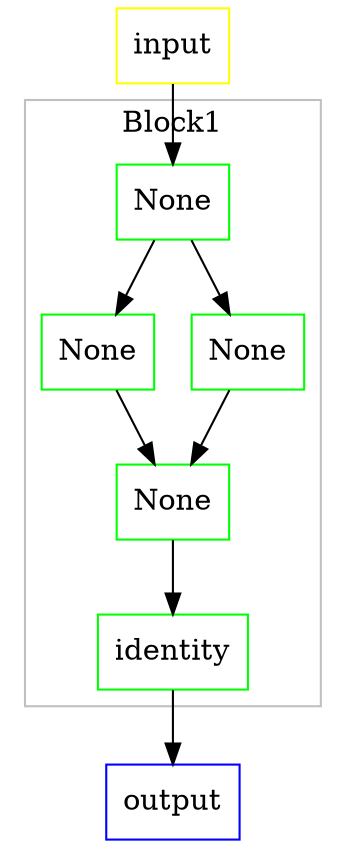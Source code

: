 digraph G {
    0[style=solid,color=yellow,shape=box,label="input"];

    subgraph cluster_0 {
    color=gray;
    node [style=solid,color=green,shape=box];
    10[label="None"];
    11[label="None"];
    12[label="None"];
    13[label="None"];
    14[label="identity"];
    label = "Block1";
    }

    1[style=solid,color=blue,shape=box,label="output"];
    0 -> 10

    10 -> 11,13
    11 -> 12
    12 -> 14
    13 -> 12
    14 -> 1

}
